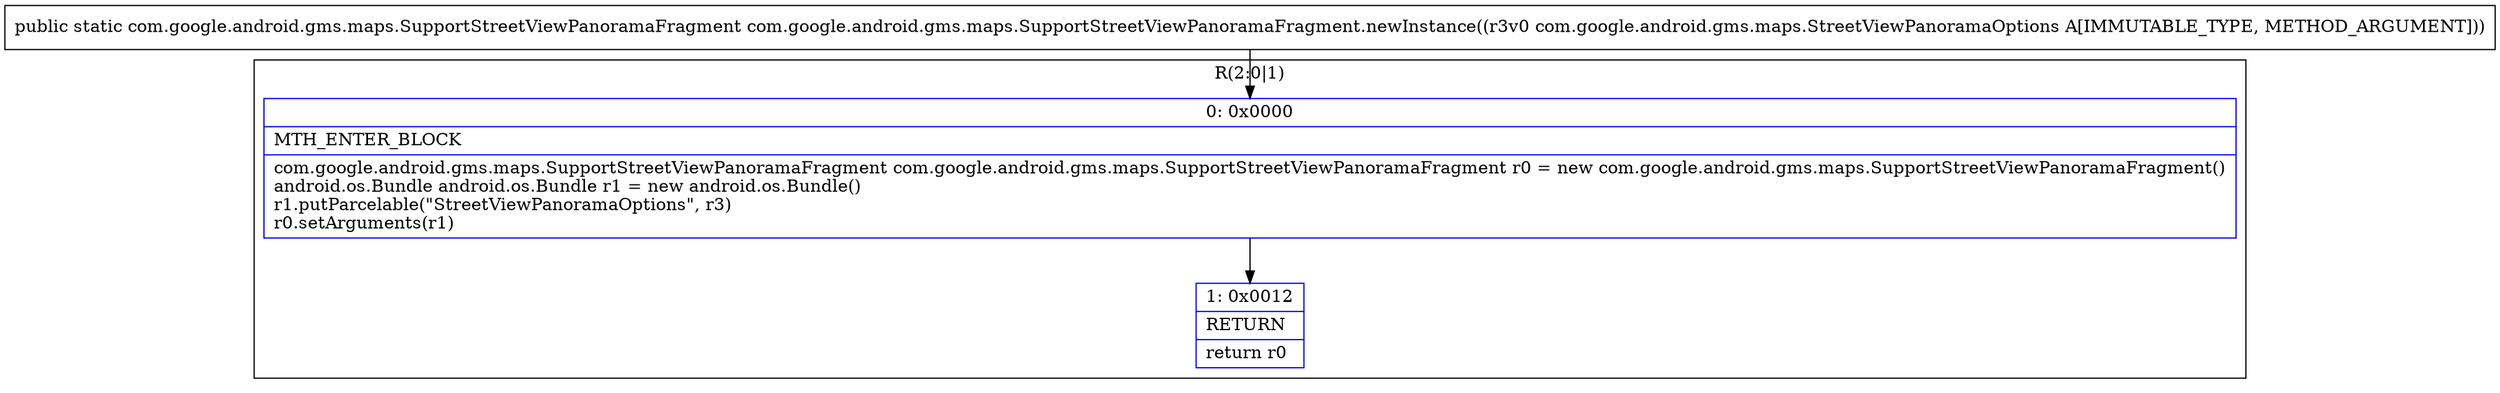 digraph "CFG forcom.google.android.gms.maps.SupportStreetViewPanoramaFragment.newInstance(Lcom\/google\/android\/gms\/maps\/StreetViewPanoramaOptions;)Lcom\/google\/android\/gms\/maps\/SupportStreetViewPanoramaFragment;" {
subgraph cluster_Region_1898896659 {
label = "R(2:0|1)";
node [shape=record,color=blue];
Node_0 [shape=record,label="{0\:\ 0x0000|MTH_ENTER_BLOCK\l|com.google.android.gms.maps.SupportStreetViewPanoramaFragment com.google.android.gms.maps.SupportStreetViewPanoramaFragment r0 = new com.google.android.gms.maps.SupportStreetViewPanoramaFragment()\landroid.os.Bundle android.os.Bundle r1 = new android.os.Bundle()\lr1.putParcelable(\"StreetViewPanoramaOptions\", r3)\lr0.setArguments(r1)\l}"];
Node_1 [shape=record,label="{1\:\ 0x0012|RETURN\l|return r0\l}"];
}
MethodNode[shape=record,label="{public static com.google.android.gms.maps.SupportStreetViewPanoramaFragment com.google.android.gms.maps.SupportStreetViewPanoramaFragment.newInstance((r3v0 com.google.android.gms.maps.StreetViewPanoramaOptions A[IMMUTABLE_TYPE, METHOD_ARGUMENT])) }"];
MethodNode -> Node_0;
Node_0 -> Node_1;
}

